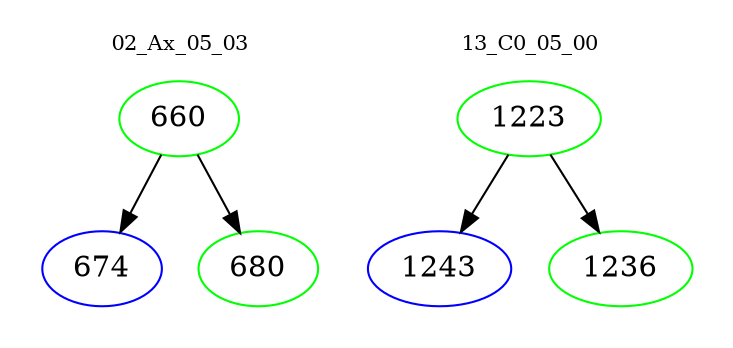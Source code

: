 digraph{
subgraph cluster_0 {
color = white
label = "02_Ax_05_03";
fontsize=10;
T0_660 [label="660", color="green"]
T0_660 -> T0_674 [color="black"]
T0_674 [label="674", color="blue"]
T0_660 -> T0_680 [color="black"]
T0_680 [label="680", color="green"]
}
subgraph cluster_1 {
color = white
label = "13_C0_05_00";
fontsize=10;
T1_1223 [label="1223", color="green"]
T1_1223 -> T1_1243 [color="black"]
T1_1243 [label="1243", color="blue"]
T1_1223 -> T1_1236 [color="black"]
T1_1236 [label="1236", color="green"]
}
}
